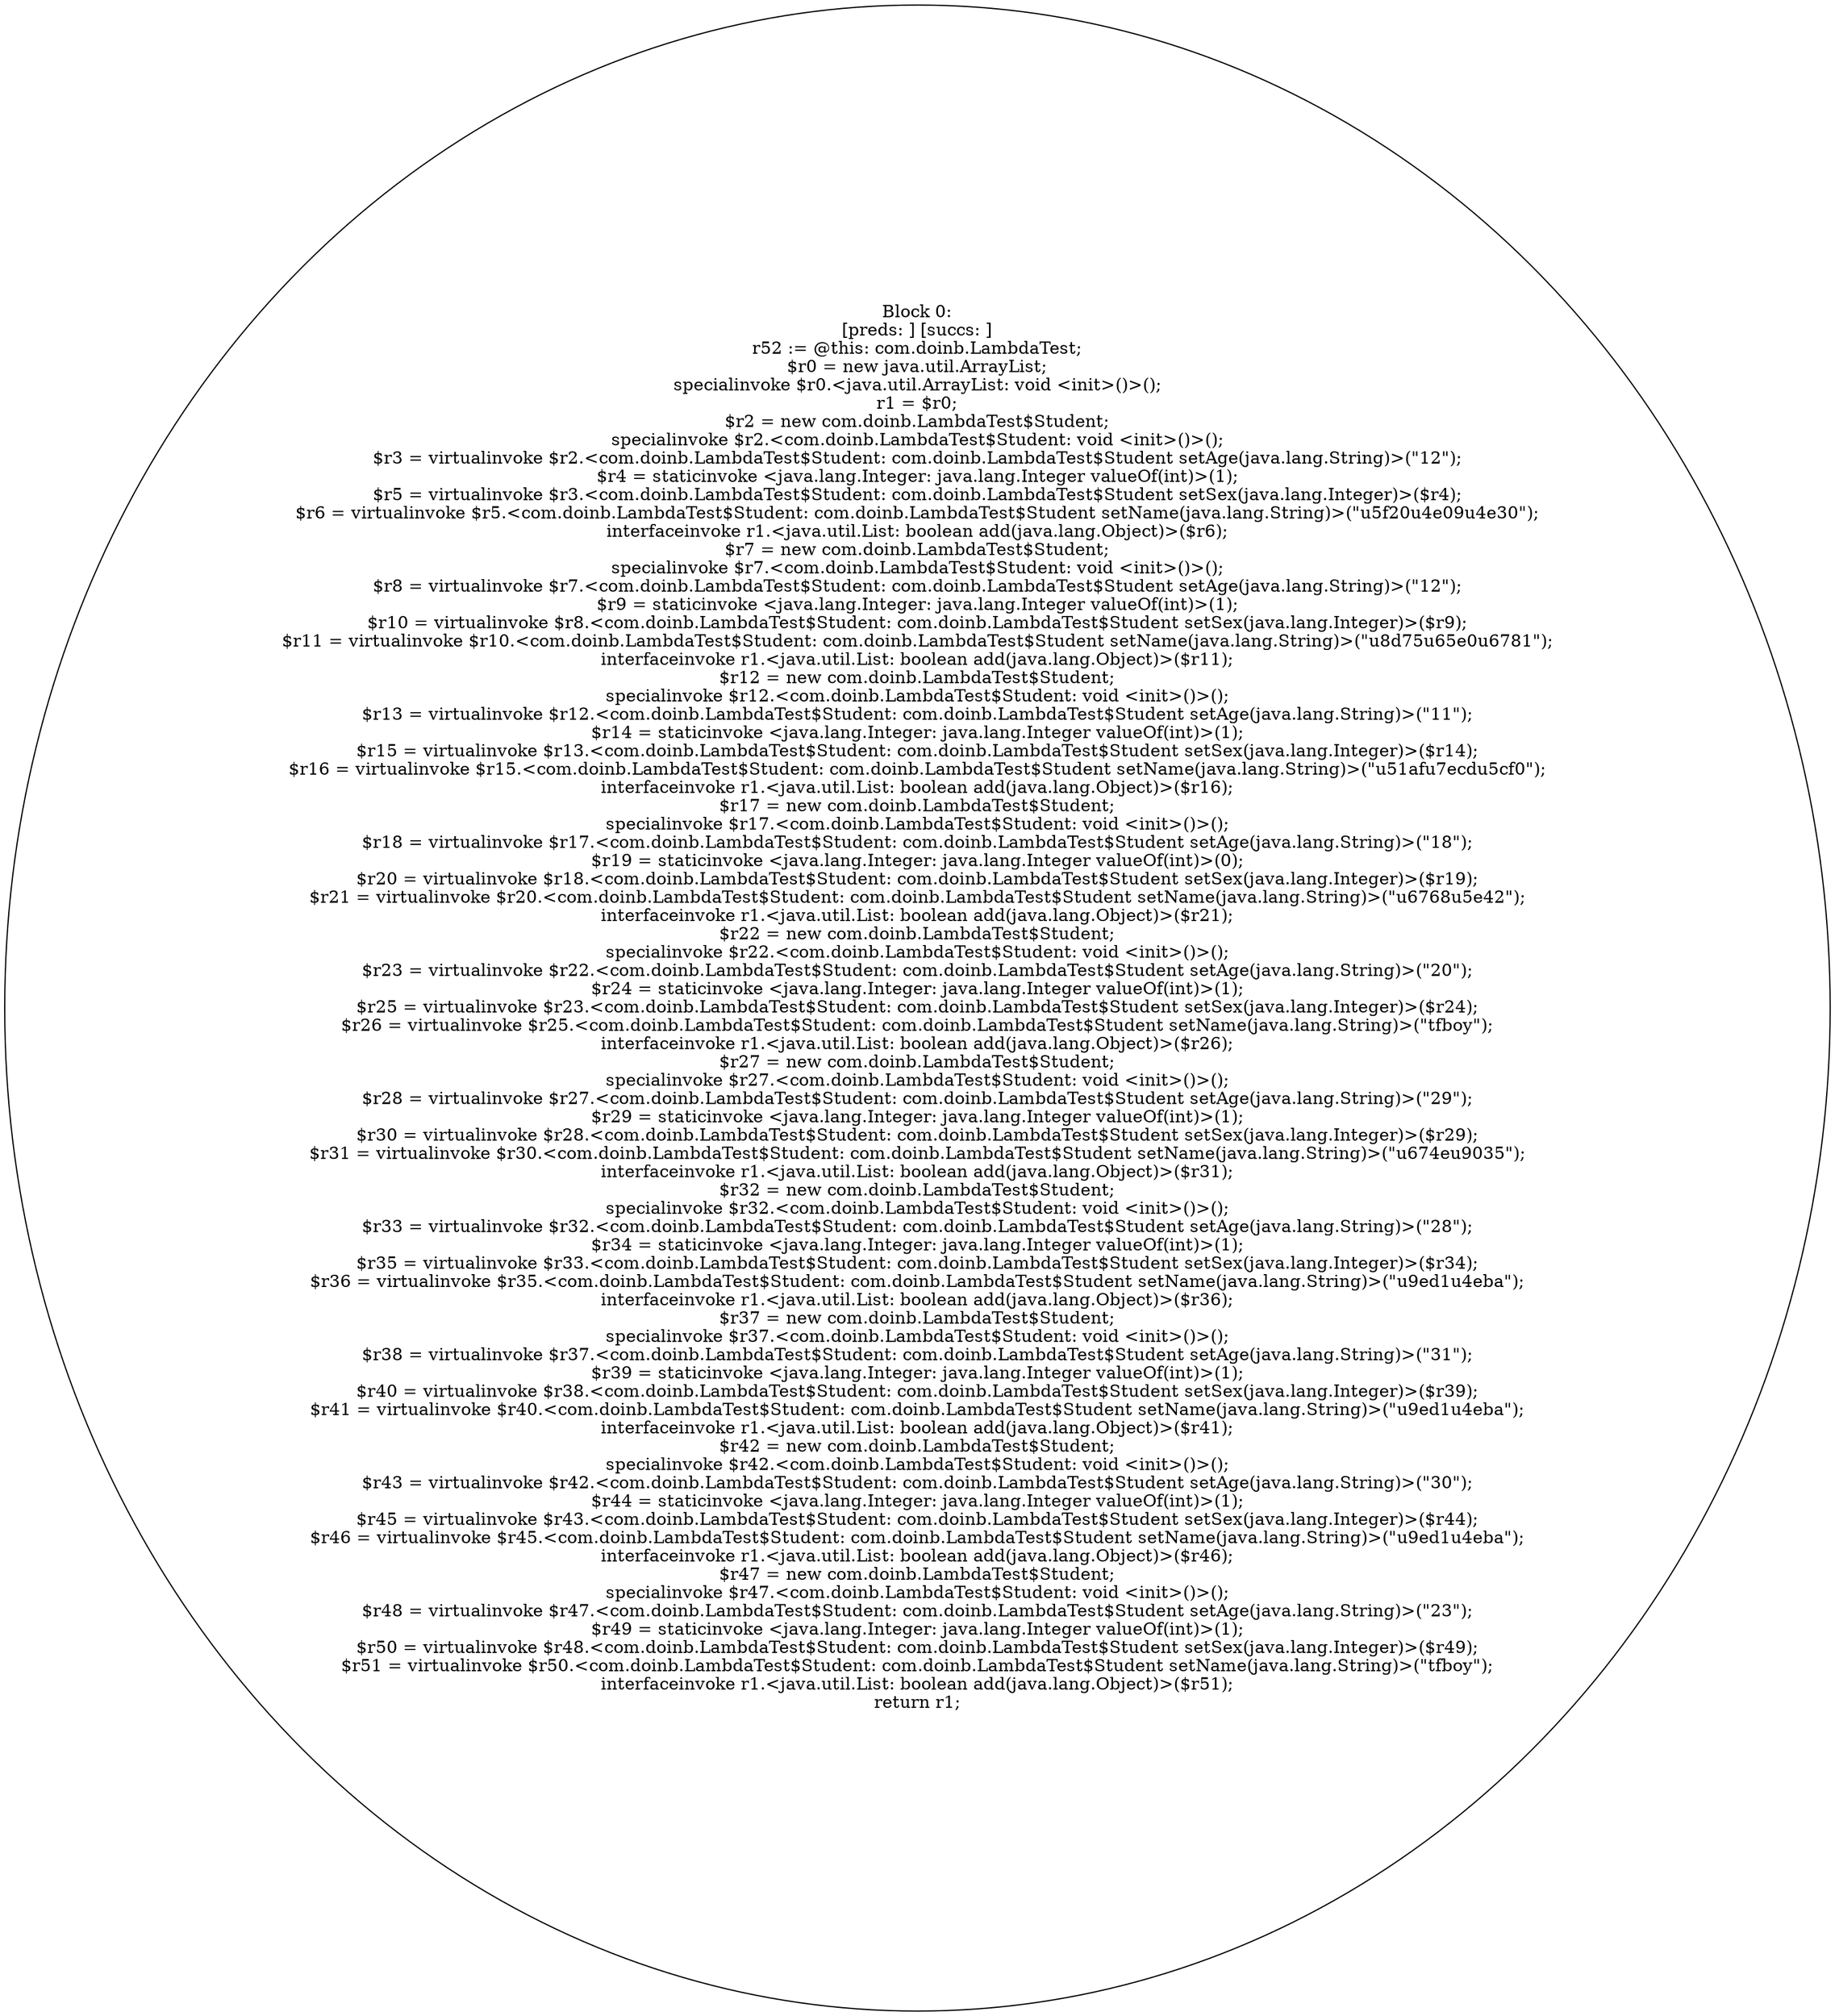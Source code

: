 digraph "unitGraph" {
    "Block 0:
[preds: ] [succs: ]
r52 := @this: com.doinb.LambdaTest;
$r0 = new java.util.ArrayList;
specialinvoke $r0.<java.util.ArrayList: void <init>()>();
r1 = $r0;
$r2 = new com.doinb.LambdaTest$Student;
specialinvoke $r2.<com.doinb.LambdaTest$Student: void <init>()>();
$r3 = virtualinvoke $r2.<com.doinb.LambdaTest$Student: com.doinb.LambdaTest$Student setAge(java.lang.String)>(\"12\");
$r4 = staticinvoke <java.lang.Integer: java.lang.Integer valueOf(int)>(1);
$r5 = virtualinvoke $r3.<com.doinb.LambdaTest$Student: com.doinb.LambdaTest$Student setSex(java.lang.Integer)>($r4);
$r6 = virtualinvoke $r5.<com.doinb.LambdaTest$Student: com.doinb.LambdaTest$Student setName(java.lang.String)>(\"\u5f20\u4e09\u4e30\");
interfaceinvoke r1.<java.util.List: boolean add(java.lang.Object)>($r6);
$r7 = new com.doinb.LambdaTest$Student;
specialinvoke $r7.<com.doinb.LambdaTest$Student: void <init>()>();
$r8 = virtualinvoke $r7.<com.doinb.LambdaTest$Student: com.doinb.LambdaTest$Student setAge(java.lang.String)>(\"12\");
$r9 = staticinvoke <java.lang.Integer: java.lang.Integer valueOf(int)>(1);
$r10 = virtualinvoke $r8.<com.doinb.LambdaTest$Student: com.doinb.LambdaTest$Student setSex(java.lang.Integer)>($r9);
$r11 = virtualinvoke $r10.<com.doinb.LambdaTest$Student: com.doinb.LambdaTest$Student setName(java.lang.String)>(\"\u8d75\u65e0\u6781\");
interfaceinvoke r1.<java.util.List: boolean add(java.lang.Object)>($r11);
$r12 = new com.doinb.LambdaTest$Student;
specialinvoke $r12.<com.doinb.LambdaTest$Student: void <init>()>();
$r13 = virtualinvoke $r12.<com.doinb.LambdaTest$Student: com.doinb.LambdaTest$Student setAge(java.lang.String)>(\"11\");
$r14 = staticinvoke <java.lang.Integer: java.lang.Integer valueOf(int)>(1);
$r15 = virtualinvoke $r13.<com.doinb.LambdaTest$Student: com.doinb.LambdaTest$Student setSex(java.lang.Integer)>($r14);
$r16 = virtualinvoke $r15.<com.doinb.LambdaTest$Student: com.doinb.LambdaTest$Student setName(java.lang.String)>(\"\u51af\u7ecd\u5cf0\");
interfaceinvoke r1.<java.util.List: boolean add(java.lang.Object)>($r16);
$r17 = new com.doinb.LambdaTest$Student;
specialinvoke $r17.<com.doinb.LambdaTest$Student: void <init>()>();
$r18 = virtualinvoke $r17.<com.doinb.LambdaTest$Student: com.doinb.LambdaTest$Student setAge(java.lang.String)>(\"18\");
$r19 = staticinvoke <java.lang.Integer: java.lang.Integer valueOf(int)>(0);
$r20 = virtualinvoke $r18.<com.doinb.LambdaTest$Student: com.doinb.LambdaTest$Student setSex(java.lang.Integer)>($r19);
$r21 = virtualinvoke $r20.<com.doinb.LambdaTest$Student: com.doinb.LambdaTest$Student setName(java.lang.String)>(\"\u6768\u5e42\");
interfaceinvoke r1.<java.util.List: boolean add(java.lang.Object)>($r21);
$r22 = new com.doinb.LambdaTest$Student;
specialinvoke $r22.<com.doinb.LambdaTest$Student: void <init>()>();
$r23 = virtualinvoke $r22.<com.doinb.LambdaTest$Student: com.doinb.LambdaTest$Student setAge(java.lang.String)>(\"20\");
$r24 = staticinvoke <java.lang.Integer: java.lang.Integer valueOf(int)>(1);
$r25 = virtualinvoke $r23.<com.doinb.LambdaTest$Student: com.doinb.LambdaTest$Student setSex(java.lang.Integer)>($r24);
$r26 = virtualinvoke $r25.<com.doinb.LambdaTest$Student: com.doinb.LambdaTest$Student setName(java.lang.String)>(\"tfboy\");
interfaceinvoke r1.<java.util.List: boolean add(java.lang.Object)>($r26);
$r27 = new com.doinb.LambdaTest$Student;
specialinvoke $r27.<com.doinb.LambdaTest$Student: void <init>()>();
$r28 = virtualinvoke $r27.<com.doinb.LambdaTest$Student: com.doinb.LambdaTest$Student setAge(java.lang.String)>(\"29\");
$r29 = staticinvoke <java.lang.Integer: java.lang.Integer valueOf(int)>(1);
$r30 = virtualinvoke $r28.<com.doinb.LambdaTest$Student: com.doinb.LambdaTest$Student setSex(java.lang.Integer)>($r29);
$r31 = virtualinvoke $r30.<com.doinb.LambdaTest$Student: com.doinb.LambdaTest$Student setName(java.lang.String)>(\"\u674e\u9035\");
interfaceinvoke r1.<java.util.List: boolean add(java.lang.Object)>($r31);
$r32 = new com.doinb.LambdaTest$Student;
specialinvoke $r32.<com.doinb.LambdaTest$Student: void <init>()>();
$r33 = virtualinvoke $r32.<com.doinb.LambdaTest$Student: com.doinb.LambdaTest$Student setAge(java.lang.String)>(\"28\");
$r34 = staticinvoke <java.lang.Integer: java.lang.Integer valueOf(int)>(1);
$r35 = virtualinvoke $r33.<com.doinb.LambdaTest$Student: com.doinb.LambdaTest$Student setSex(java.lang.Integer)>($r34);
$r36 = virtualinvoke $r35.<com.doinb.LambdaTest$Student: com.doinb.LambdaTest$Student setName(java.lang.String)>(\"\u9ed1\u4eba\");
interfaceinvoke r1.<java.util.List: boolean add(java.lang.Object)>($r36);
$r37 = new com.doinb.LambdaTest$Student;
specialinvoke $r37.<com.doinb.LambdaTest$Student: void <init>()>();
$r38 = virtualinvoke $r37.<com.doinb.LambdaTest$Student: com.doinb.LambdaTest$Student setAge(java.lang.String)>(\"31\");
$r39 = staticinvoke <java.lang.Integer: java.lang.Integer valueOf(int)>(1);
$r40 = virtualinvoke $r38.<com.doinb.LambdaTest$Student: com.doinb.LambdaTest$Student setSex(java.lang.Integer)>($r39);
$r41 = virtualinvoke $r40.<com.doinb.LambdaTest$Student: com.doinb.LambdaTest$Student setName(java.lang.String)>(\"\u9ed1\u4eba\");
interfaceinvoke r1.<java.util.List: boolean add(java.lang.Object)>($r41);
$r42 = new com.doinb.LambdaTest$Student;
specialinvoke $r42.<com.doinb.LambdaTest$Student: void <init>()>();
$r43 = virtualinvoke $r42.<com.doinb.LambdaTest$Student: com.doinb.LambdaTest$Student setAge(java.lang.String)>(\"30\");
$r44 = staticinvoke <java.lang.Integer: java.lang.Integer valueOf(int)>(1);
$r45 = virtualinvoke $r43.<com.doinb.LambdaTest$Student: com.doinb.LambdaTest$Student setSex(java.lang.Integer)>($r44);
$r46 = virtualinvoke $r45.<com.doinb.LambdaTest$Student: com.doinb.LambdaTest$Student setName(java.lang.String)>(\"\u9ed1\u4eba\");
interfaceinvoke r1.<java.util.List: boolean add(java.lang.Object)>($r46);
$r47 = new com.doinb.LambdaTest$Student;
specialinvoke $r47.<com.doinb.LambdaTest$Student: void <init>()>();
$r48 = virtualinvoke $r47.<com.doinb.LambdaTest$Student: com.doinb.LambdaTest$Student setAge(java.lang.String)>(\"23\");
$r49 = staticinvoke <java.lang.Integer: java.lang.Integer valueOf(int)>(1);
$r50 = virtualinvoke $r48.<com.doinb.LambdaTest$Student: com.doinb.LambdaTest$Student setSex(java.lang.Integer)>($r49);
$r51 = virtualinvoke $r50.<com.doinb.LambdaTest$Student: com.doinb.LambdaTest$Student setName(java.lang.String)>(\"tfboy\");
interfaceinvoke r1.<java.util.List: boolean add(java.lang.Object)>($r51);
return r1;
"
}
